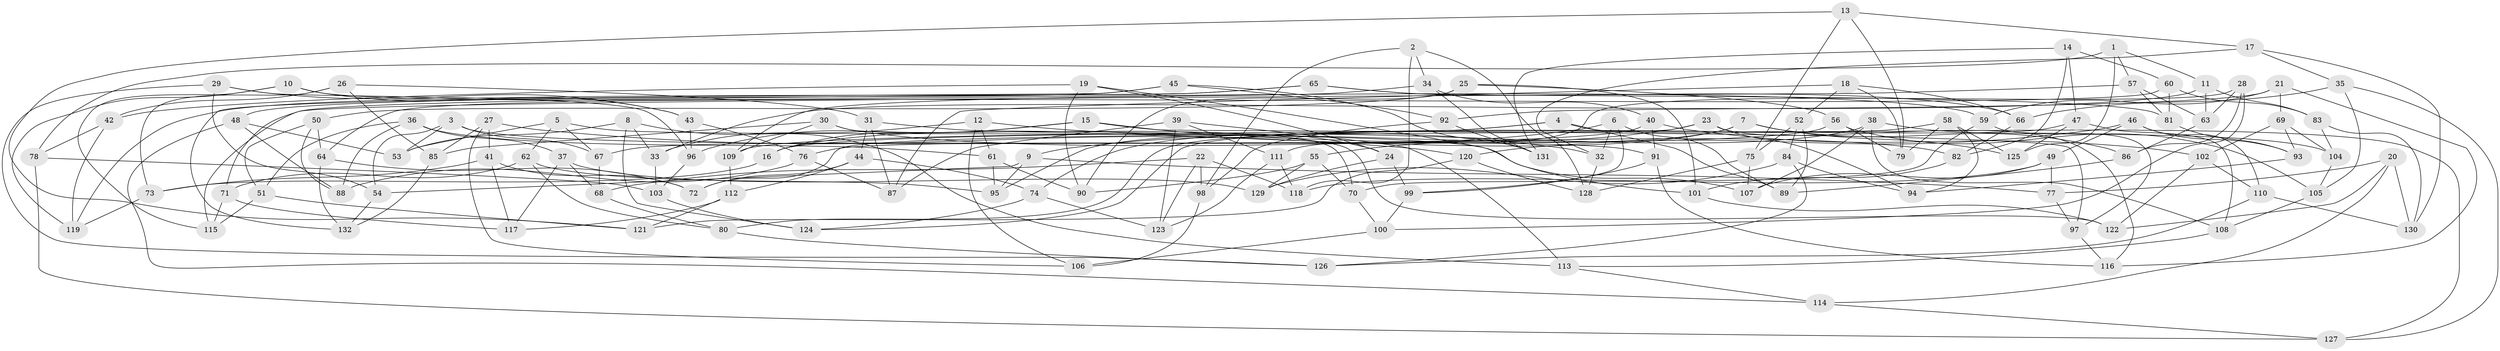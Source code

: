 // Generated by graph-tools (version 1.1) at 2025/26/03/09/25 03:26:58]
// undirected, 132 vertices, 264 edges
graph export_dot {
graph [start="1"]
  node [color=gray90,style=filled];
  1;
  2;
  3;
  4;
  5;
  6;
  7;
  8;
  9;
  10;
  11;
  12;
  13;
  14;
  15;
  16;
  17;
  18;
  19;
  20;
  21;
  22;
  23;
  24;
  25;
  26;
  27;
  28;
  29;
  30;
  31;
  32;
  33;
  34;
  35;
  36;
  37;
  38;
  39;
  40;
  41;
  42;
  43;
  44;
  45;
  46;
  47;
  48;
  49;
  50;
  51;
  52;
  53;
  54;
  55;
  56;
  57;
  58;
  59;
  60;
  61;
  62;
  63;
  64;
  65;
  66;
  67;
  68;
  69;
  70;
  71;
  72;
  73;
  74;
  75;
  76;
  77;
  78;
  79;
  80;
  81;
  82;
  83;
  84;
  85;
  86;
  87;
  88;
  89;
  90;
  91;
  92;
  93;
  94;
  95;
  96;
  97;
  98;
  99;
  100;
  101;
  102;
  103;
  104;
  105;
  106;
  107;
  108;
  109;
  110;
  111;
  112;
  113;
  114;
  115;
  116;
  117;
  118;
  119;
  120;
  121;
  122;
  123;
  124;
  125;
  126;
  127;
  128;
  129;
  130;
  131;
  132;
  1 -- 78;
  1 -- 11;
  1 -- 57;
  1 -- 125;
  2 -- 34;
  2 -- 118;
  2 -- 98;
  2 -- 128;
  3 -- 54;
  3 -- 67;
  3 -- 91;
  3 -- 53;
  4 -- 127;
  4 -- 109;
  4 -- 16;
  4 -- 89;
  5 -- 53;
  5 -- 67;
  5 -- 62;
  5 -- 107;
  6 -- 32;
  6 -- 89;
  6 -- 99;
  6 -- 9;
  7 -- 125;
  7 -- 95;
  7 -- 86;
  7 -- 16;
  8 -- 113;
  8 -- 53;
  8 -- 33;
  8 -- 124;
  9 -- 95;
  9 -- 77;
  9 -- 54;
  10 -- 59;
  10 -- 115;
  10 -- 119;
  10 -- 43;
  11 -- 33;
  11 -- 63;
  11 -- 83;
  12 -- 61;
  12 -- 33;
  12 -- 32;
  12 -- 106;
  13 -- 75;
  13 -- 121;
  13 -- 17;
  13 -- 79;
  14 -- 47;
  14 -- 131;
  14 -- 82;
  14 -- 60;
  15 -- 16;
  15 -- 24;
  15 -- 97;
  15 -- 96;
  16 -- 73;
  17 -- 32;
  17 -- 35;
  17 -- 130;
  18 -- 66;
  18 -- 52;
  18 -- 79;
  18 -- 87;
  19 -- 42;
  19 -- 101;
  19 -- 90;
  19 -- 24;
  20 -- 130;
  20 -- 122;
  20 -- 114;
  20 -- 77;
  21 -- 59;
  21 -- 92;
  21 -- 69;
  21 -- 116;
  22 -- 123;
  22 -- 68;
  22 -- 118;
  22 -- 98;
  23 -- 55;
  23 -- 94;
  23 -- 72;
  23 -- 116;
  24 -- 99;
  24 -- 129;
  25 -- 101;
  25 -- 50;
  25 -- 56;
  25 -- 90;
  26 -- 85;
  26 -- 31;
  26 -- 73;
  26 -- 42;
  27 -- 120;
  27 -- 106;
  27 -- 41;
  27 -- 85;
  28 -- 63;
  28 -- 86;
  28 -- 111;
  28 -- 100;
  29 -- 96;
  29 -- 126;
  29 -- 43;
  29 -- 54;
  30 -- 82;
  30 -- 70;
  30 -- 109;
  30 -- 85;
  31 -- 87;
  31 -- 122;
  31 -- 44;
  32 -- 128;
  33 -- 103;
  34 -- 40;
  34 -- 109;
  34 -- 131;
  35 -- 127;
  35 -- 66;
  35 -- 105;
  36 -- 51;
  36 -- 88;
  36 -- 61;
  36 -- 37;
  37 -- 68;
  37 -- 117;
  37 -- 129;
  38 -- 74;
  38 -- 108;
  38 -- 107;
  38 -- 104;
  39 -- 113;
  39 -- 111;
  39 -- 123;
  39 -- 87;
  40 -- 91;
  40 -- 102;
  40 -- 67;
  41 -- 72;
  41 -- 117;
  41 -- 73;
  42 -- 119;
  42 -- 78;
  43 -- 96;
  43 -- 76;
  44 -- 72;
  44 -- 112;
  44 -- 74;
  45 -- 92;
  45 -- 132;
  45 -- 48;
  45 -- 131;
  46 -- 93;
  46 -- 49;
  46 -- 110;
  46 -- 120;
  47 -- 125;
  47 -- 108;
  47 -- 124;
  48 -- 53;
  48 -- 88;
  48 -- 114;
  49 -- 118;
  49 -- 107;
  49 -- 77;
  50 -- 51;
  50 -- 64;
  50 -- 88;
  51 -- 121;
  51 -- 115;
  52 -- 89;
  52 -- 84;
  52 -- 75;
  54 -- 132;
  55 -- 129;
  55 -- 70;
  55 -- 90;
  56 -- 79;
  56 -- 76;
  56 -- 105;
  57 -- 81;
  57 -- 63;
  57 -- 115;
  58 -- 94;
  58 -- 79;
  58 -- 125;
  58 -- 80;
  59 -- 97;
  59 -- 70;
  60 -- 83;
  60 -- 81;
  60 -- 64;
  61 -- 90;
  61 -- 95;
  62 -- 95;
  62 -- 80;
  62 -- 71;
  63 -- 86;
  64 -- 72;
  64 -- 132;
  65 -- 71;
  65 -- 66;
  65 -- 119;
  65 -- 81;
  66 -- 82;
  67 -- 68;
  68 -- 80;
  69 -- 93;
  69 -- 102;
  69 -- 104;
  70 -- 100;
  71 -- 117;
  71 -- 115;
  73 -- 119;
  74 -- 123;
  74 -- 124;
  75 -- 107;
  75 -- 128;
  76 -- 88;
  76 -- 87;
  77 -- 97;
  78 -- 127;
  78 -- 103;
  80 -- 126;
  81 -- 93;
  82 -- 101;
  83 -- 130;
  83 -- 104;
  84 -- 126;
  84 -- 129;
  84 -- 94;
  85 -- 132;
  86 -- 89;
  91 -- 99;
  91 -- 116;
  92 -- 131;
  92 -- 98;
  93 -- 94;
  96 -- 103;
  97 -- 116;
  98 -- 106;
  99 -- 100;
  100 -- 106;
  101 -- 122;
  102 -- 122;
  102 -- 110;
  103 -- 124;
  104 -- 105;
  105 -- 108;
  108 -- 113;
  109 -- 112;
  110 -- 126;
  110 -- 130;
  111 -- 118;
  111 -- 123;
  112 -- 121;
  112 -- 117;
  113 -- 114;
  114 -- 127;
  120 -- 121;
  120 -- 128;
}
